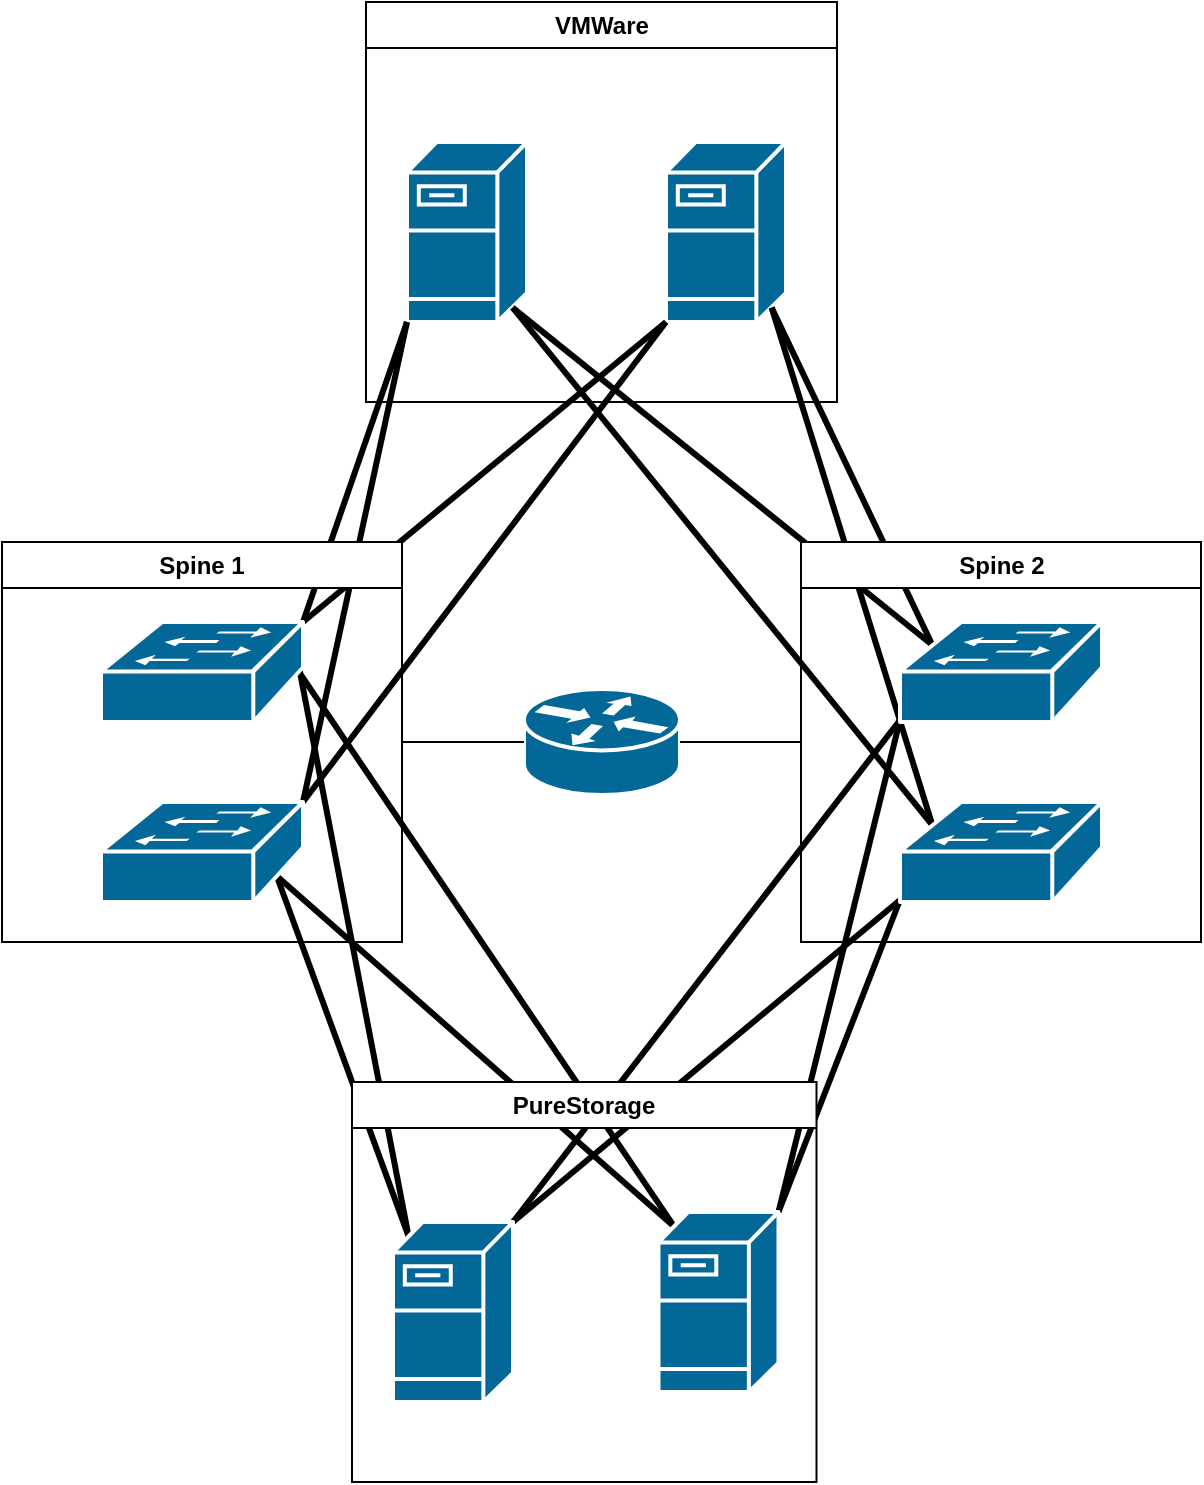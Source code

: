 <mxfile version="28.2.8">
  <diagram name="Page-1" id="U8UdaOBlHTp5kfd4XlJM">
    <mxGraphModel dx="1412" dy="1837" grid="1" gridSize="10" guides="1" tooltips="1" connect="1" arrows="1" fold="1" page="1" pageScale="1" pageWidth="850" pageHeight="1100" math="0" shadow="0">
      <root>
        <mxCell id="0" />
        <mxCell id="1" parent="0" />
        <mxCell id="mqZvGSjv_Yte_UEaYPyt-8" value="" style="shape=mxgraph.cisco.routers.router;sketch=0;html=1;pointerEvents=1;dashed=0;fillColor=#036897;strokeColor=#ffffff;strokeWidth=2;verticalLabelPosition=bottom;verticalAlign=top;align=center;outlineConnect=0;" vertex="1" parent="1">
          <mxGeometry x="386" y="203.5" width="78" height="53" as="geometry" />
        </mxCell>
        <mxCell id="mqZvGSjv_Yte_UEaYPyt-9" value="" style="endArrow=none;html=1;rounded=0;entryX=1;entryY=0.5;entryDx=0;entryDy=0;exitX=0;exitY=0.5;exitDx=0;exitDy=0;exitPerimeter=0;" edge="1" parent="1" source="mqZvGSjv_Yte_UEaYPyt-8" target="mqZvGSjv_Yte_UEaYPyt-3">
          <mxGeometry width="50" height="50" relative="1" as="geometry">
            <mxPoint x="430" y="368.5" as="sourcePoint" />
            <mxPoint x="430" y="200.5" as="targetPoint" />
          </mxGeometry>
        </mxCell>
        <mxCell id="mqZvGSjv_Yte_UEaYPyt-10" value="" style="endArrow=none;html=1;rounded=0;entryX=0;entryY=0.5;entryDx=0;entryDy=0;exitX=1;exitY=0.5;exitDx=0;exitDy=0;exitPerimeter=0;" edge="1" parent="1" source="mqZvGSjv_Yte_UEaYPyt-8" target="mqZvGSjv_Yte_UEaYPyt-6">
          <mxGeometry width="50" height="50" relative="1" as="geometry">
            <mxPoint x="430" y="368.5" as="sourcePoint" />
            <mxPoint x="430" y="200.5" as="targetPoint" />
          </mxGeometry>
        </mxCell>
        <mxCell id="mqZvGSjv_Yte_UEaYPyt-13" value="VMWare" style="swimlane;whiteSpace=wrap;html=1;" vertex="1" parent="1">
          <mxGeometry x="307" y="-140" width="235.5" height="200" as="geometry" />
        </mxCell>
        <mxCell id="mqZvGSjv_Yte_UEaYPyt-11" value="" style="shape=mxgraph.cisco.servers.fileserver;sketch=0;html=1;pointerEvents=1;dashed=0;fillColor=#036897;strokeColor=#ffffff;strokeWidth=2;verticalLabelPosition=bottom;verticalAlign=top;align=center;outlineConnect=0;" vertex="1" parent="mqZvGSjv_Yte_UEaYPyt-13">
          <mxGeometry x="20.5" y="70" width="60" height="90" as="geometry" />
        </mxCell>
        <mxCell id="mqZvGSjv_Yte_UEaYPyt-12" value="" style="shape=mxgraph.cisco.servers.fileserver;sketch=0;html=1;pointerEvents=1;dashed=0;fillColor=#036897;strokeColor=#ffffff;strokeWidth=2;verticalLabelPosition=bottom;verticalAlign=top;align=center;outlineConnect=0;" vertex="1" parent="mqZvGSjv_Yte_UEaYPyt-13">
          <mxGeometry x="150" y="70" width="60" height="90" as="geometry" />
        </mxCell>
        <mxCell id="mqZvGSjv_Yte_UEaYPyt-17" value="" style="endArrow=none;html=1;rounded=0;exitX=0.13;exitY=0.08;exitDx=0;exitDy=0;exitPerimeter=0;strokeWidth=3;strokeColor=light-dark(#000000,#FF99CC);" edge="1" parent="1" source="mqZvGSjv_Yte_UEaYPyt-15">
          <mxGeometry width="50" height="50" relative="1" as="geometry">
            <mxPoint x="400" y="410" as="sourcePoint" />
            <mxPoint x="273" y="190" as="targetPoint" />
          </mxGeometry>
        </mxCell>
        <mxCell id="mqZvGSjv_Yte_UEaYPyt-18" value="" style="endArrow=none;html=1;rounded=0;entryX=0.87;entryY=0.74;entryDx=0;entryDy=0;entryPerimeter=0;exitX=0.13;exitY=0.08;exitDx=0;exitDy=0;exitPerimeter=0;strokeWidth=3;strokeColor=light-dark(#000000,#FF99CC);" edge="1" parent="1" source="mqZvGSjv_Yte_UEaYPyt-15" target="mqZvGSjv_Yte_UEaYPyt-2">
          <mxGeometry width="50" height="50" relative="1" as="geometry">
            <mxPoint x="430" y="468.5" as="sourcePoint" />
            <mxPoint x="430" y="300.5" as="targetPoint" />
          </mxGeometry>
        </mxCell>
        <mxCell id="mqZvGSjv_Yte_UEaYPyt-19" value="" style="endArrow=none;html=1;rounded=0;exitX=0.13;exitY=0.08;exitDx=0;exitDy=0;exitPerimeter=0;entryX=0.87;entryY=0.74;entryDx=0;entryDy=0;entryPerimeter=0;strokeWidth=3;strokeColor=light-dark(#000000,#FF99CC);" edge="1" parent="1" source="mqZvGSjv_Yte_UEaYPyt-16" target="mqZvGSjv_Yte_UEaYPyt-2">
          <mxGeometry width="50" height="50" relative="1" as="geometry">
            <mxPoint x="430" y="468.5" as="sourcePoint" />
            <mxPoint x="430" y="300.5" as="targetPoint" />
          </mxGeometry>
        </mxCell>
        <mxCell id="mqZvGSjv_Yte_UEaYPyt-20" value="" style="endArrow=none;html=1;rounded=0;entryX=0.98;entryY=0.5;entryDx=0;entryDy=0;entryPerimeter=0;exitX=0.13;exitY=0.08;exitDx=0;exitDy=0;exitPerimeter=0;strokeWidth=3;strokeColor=light-dark(#000000,#FF99CC);" edge="1" parent="1" source="mqZvGSjv_Yte_UEaYPyt-16" target="mqZvGSjv_Yte_UEaYPyt-1">
          <mxGeometry width="50" height="50" relative="1" as="geometry">
            <mxPoint x="430" y="468.5" as="sourcePoint" />
            <mxPoint x="430" y="300.5" as="targetPoint" />
          </mxGeometry>
        </mxCell>
        <mxCell id="mqZvGSjv_Yte_UEaYPyt-21" value="" style="endArrow=none;html=1;rounded=0;entryX=0;entryY=0.98;entryDx=0;entryDy=0;entryPerimeter=0;exitX=1;exitY=0;exitDx=0;exitDy=0;exitPerimeter=0;strokeColor=light-dark(#000000,#FF99CC);strokeWidth=3;" edge="1" parent="1" source="mqZvGSjv_Yte_UEaYPyt-15" target="mqZvGSjv_Yte_UEaYPyt-5">
          <mxGeometry width="50" height="50" relative="1" as="geometry">
            <mxPoint x="430" y="468.5" as="sourcePoint" />
            <mxPoint x="430" y="300.5" as="targetPoint" />
          </mxGeometry>
        </mxCell>
        <mxCell id="mqZvGSjv_Yte_UEaYPyt-22" value="" style="endArrow=none;html=1;rounded=0;entryX=0;entryY=0.98;entryDx=0;entryDy=0;entryPerimeter=0;exitX=1;exitY=0;exitDx=0;exitDy=0;exitPerimeter=0;strokeWidth=3;strokeColor=light-dark(#000000,#FF99CC);" edge="1" parent="1" source="mqZvGSjv_Yte_UEaYPyt-15" target="mqZvGSjv_Yte_UEaYPyt-4">
          <mxGeometry width="50" height="50" relative="1" as="geometry">
            <mxPoint x="430" y="468.5" as="sourcePoint" />
            <mxPoint x="430" y="300.5" as="targetPoint" />
          </mxGeometry>
        </mxCell>
        <mxCell id="mqZvGSjv_Yte_UEaYPyt-23" value="" style="endArrow=none;html=1;rounded=0;entryX=0;entryY=0.98;entryDx=0;entryDy=0;entryPerimeter=0;exitX=1;exitY=0;exitDx=0;exitDy=0;exitPerimeter=0;strokeColor=light-dark(#000000,#FF99CC);strokeWidth=3;" edge="1" parent="1" source="mqZvGSjv_Yte_UEaYPyt-16" target="mqZvGSjv_Yte_UEaYPyt-4">
          <mxGeometry width="50" height="50" relative="1" as="geometry">
            <mxPoint x="430" y="468.5" as="sourcePoint" />
            <mxPoint x="430" y="300.5" as="targetPoint" />
          </mxGeometry>
        </mxCell>
        <mxCell id="mqZvGSjv_Yte_UEaYPyt-24" value="" style="endArrow=none;html=1;rounded=0;entryX=0;entryY=0.98;entryDx=0;entryDy=0;entryPerimeter=0;exitX=1;exitY=0;exitDx=0;exitDy=0;exitPerimeter=0;strokeWidth=3;strokeColor=light-dark(#000000,#FF99CC);" edge="1" parent="1" source="mqZvGSjv_Yte_UEaYPyt-16" target="mqZvGSjv_Yte_UEaYPyt-5">
          <mxGeometry width="50" height="50" relative="1" as="geometry">
            <mxPoint x="430" y="468.5" as="sourcePoint" />
            <mxPoint x="430" y="300.5" as="targetPoint" />
          </mxGeometry>
        </mxCell>
        <mxCell id="mqZvGSjv_Yte_UEaYPyt-14" value="PureStorage" style="swimlane;whiteSpace=wrap;html=1;" vertex="1" parent="1">
          <mxGeometry x="300" y="400" width="232.25" height="200" as="geometry" />
        </mxCell>
        <mxCell id="mqZvGSjv_Yte_UEaYPyt-15" value="" style="shape=mxgraph.cisco.servers.fileserver;sketch=0;html=1;pointerEvents=1;dashed=0;fillColor=#036897;strokeColor=#ffffff;strokeWidth=2;verticalLabelPosition=bottom;verticalAlign=top;align=center;outlineConnect=0;" vertex="1" parent="mqZvGSjv_Yte_UEaYPyt-14">
          <mxGeometry x="20.5" y="70" width="60" height="90" as="geometry" />
        </mxCell>
        <mxCell id="mqZvGSjv_Yte_UEaYPyt-16" value="" style="shape=mxgraph.cisco.servers.fileserver;sketch=0;html=1;pointerEvents=1;dashed=0;fillColor=#036897;strokeColor=#ffffff;strokeWidth=2;verticalLabelPosition=bottom;verticalAlign=top;align=center;outlineConnect=0;" vertex="1" parent="mqZvGSjv_Yte_UEaYPyt-14">
          <mxGeometry x="153.25" y="65" width="60" height="90" as="geometry" />
        </mxCell>
        <mxCell id="mqZvGSjv_Yte_UEaYPyt-25" value="" style="endArrow=none;html=1;rounded=0;entryX=0;entryY=1;entryDx=0;entryDy=0;entryPerimeter=0;exitX=1;exitY=0;exitDx=0;exitDy=0;exitPerimeter=0;strokeWidth=3;strokeColor=light-dark(#000000,#99FF99);" edge="1" parent="1" source="mqZvGSjv_Yte_UEaYPyt-1" target="mqZvGSjv_Yte_UEaYPyt-11">
          <mxGeometry width="50" height="50" relative="1" as="geometry">
            <mxPoint x="430" y="268.5" as="sourcePoint" />
            <mxPoint x="430" y="100.5" as="targetPoint" />
          </mxGeometry>
        </mxCell>
        <mxCell id="mqZvGSjv_Yte_UEaYPyt-26" value="" style="endArrow=none;html=1;rounded=0;entryX=0.88;entryY=0.92;entryDx=0;entryDy=0;entryPerimeter=0;exitX=0.16;exitY=0.23;exitDx=0;exitDy=0;exitPerimeter=0;strokeColor=light-dark(#000000,#99FF99);strokeWidth=3;" edge="1" parent="1" source="mqZvGSjv_Yte_UEaYPyt-4" target="mqZvGSjv_Yte_UEaYPyt-11">
          <mxGeometry width="50" height="50" relative="1" as="geometry">
            <mxPoint x="430" y="268.5" as="sourcePoint" />
            <mxPoint x="430" y="100.5" as="targetPoint" />
          </mxGeometry>
        </mxCell>
        <mxCell id="mqZvGSjv_Yte_UEaYPyt-27" value="" style="endArrow=none;html=1;rounded=0;entryX=0.88;entryY=0.92;entryDx=0;entryDy=0;entryPerimeter=0;exitX=0.16;exitY=0.23;exitDx=0;exitDy=0;exitPerimeter=0;strokeColor=light-dark(#000000,#99FF99);strokeWidth=3;" edge="1" parent="1" source="mqZvGSjv_Yte_UEaYPyt-4" target="mqZvGSjv_Yte_UEaYPyt-12">
          <mxGeometry width="50" height="50" relative="1" as="geometry">
            <mxPoint x="580" y="70" as="sourcePoint" />
            <mxPoint x="430" y="100.5" as="targetPoint" />
          </mxGeometry>
        </mxCell>
        <mxCell id="mqZvGSjv_Yte_UEaYPyt-28" value="" style="endArrow=none;html=1;rounded=0;entryX=0.88;entryY=0.92;entryDx=0;entryDy=0;entryPerimeter=0;exitX=0.16;exitY=0.23;exitDx=0;exitDy=0;exitPerimeter=0;strokeColor=light-dark(#000000,#99FF99);strokeWidth=3;" edge="1" parent="1" source="mqZvGSjv_Yte_UEaYPyt-5" target="mqZvGSjv_Yte_UEaYPyt-11">
          <mxGeometry width="50" height="50" relative="1" as="geometry">
            <mxPoint x="430" y="268.5" as="sourcePoint" />
            <mxPoint x="430" y="100.5" as="targetPoint" />
          </mxGeometry>
        </mxCell>
        <mxCell id="mqZvGSjv_Yte_UEaYPyt-29" value="" style="endArrow=none;html=1;rounded=0;entryX=0.88;entryY=0.92;entryDx=0;entryDy=0;entryPerimeter=0;exitX=0.16;exitY=0.23;exitDx=0;exitDy=0;exitPerimeter=0;strokeColor=light-dark(#000000,#99FF99);strokeWidth=3;" edge="1" parent="1" source="mqZvGSjv_Yte_UEaYPyt-5" target="mqZvGSjv_Yte_UEaYPyt-12">
          <mxGeometry width="50" height="50" relative="1" as="geometry">
            <mxPoint x="430" y="268.5" as="sourcePoint" />
            <mxPoint x="430" y="100.5" as="targetPoint" />
          </mxGeometry>
        </mxCell>
        <mxCell id="mqZvGSjv_Yte_UEaYPyt-30" value="" style="endArrow=none;html=1;rounded=0;entryX=0;entryY=1;entryDx=0;entryDy=0;entryPerimeter=0;exitX=1;exitY=0;exitDx=0;exitDy=0;exitPerimeter=0;strokeWidth=3;strokeColor=light-dark(#000000,#99FF99);" edge="1" parent="1" source="mqZvGSjv_Yte_UEaYPyt-2" target="mqZvGSjv_Yte_UEaYPyt-11">
          <mxGeometry width="50" height="50" relative="1" as="geometry">
            <mxPoint x="400" y="210" as="sourcePoint" />
            <mxPoint x="450" y="160" as="targetPoint" />
          </mxGeometry>
        </mxCell>
        <mxCell id="mqZvGSjv_Yte_UEaYPyt-31" value="" style="endArrow=none;html=1;rounded=0;entryX=0;entryY=1;entryDx=0;entryDy=0;entryPerimeter=0;exitX=1;exitY=0;exitDx=0;exitDy=0;exitPerimeter=0;strokeWidth=3;strokeColor=light-dark(#000000,#99FF99);" edge="1" parent="1" source="mqZvGSjv_Yte_UEaYPyt-1" target="mqZvGSjv_Yte_UEaYPyt-12">
          <mxGeometry width="50" height="50" relative="1" as="geometry">
            <mxPoint x="400" y="210" as="sourcePoint" />
            <mxPoint x="450" y="160" as="targetPoint" />
          </mxGeometry>
        </mxCell>
        <mxCell id="mqZvGSjv_Yte_UEaYPyt-32" value="" style="endArrow=none;html=1;rounded=0;entryX=0;entryY=1;entryDx=0;entryDy=0;entryPerimeter=0;exitX=1;exitY=0;exitDx=0;exitDy=0;exitPerimeter=0;strokeColor=light-dark(#000000,#99FF99);strokeWidth=3;" edge="1" parent="1" source="mqZvGSjv_Yte_UEaYPyt-2" target="mqZvGSjv_Yte_UEaYPyt-12">
          <mxGeometry width="50" height="50" relative="1" as="geometry">
            <mxPoint x="400" y="210" as="sourcePoint" />
            <mxPoint x="450" y="160" as="targetPoint" />
          </mxGeometry>
        </mxCell>
        <mxCell id="mqZvGSjv_Yte_UEaYPyt-33" value="" style="group" vertex="1" connectable="0" parent="1">
          <mxGeometry x="524.5" y="130" width="200" height="200" as="geometry" />
        </mxCell>
        <mxCell id="mqZvGSjv_Yte_UEaYPyt-4" value="" style="shape=mxgraph.cisco.switches.workgroup_switch;sketch=0;html=1;pointerEvents=1;dashed=0;fillColor=#036897;strokeColor=#ffffff;strokeWidth=2;verticalLabelPosition=bottom;verticalAlign=top;align=center;outlineConnect=0;" vertex="1" parent="mqZvGSjv_Yte_UEaYPyt-33">
          <mxGeometry x="49.5" y="40" width="101" height="50" as="geometry" />
        </mxCell>
        <mxCell id="mqZvGSjv_Yte_UEaYPyt-5" value="" style="shape=mxgraph.cisco.switches.workgroup_switch;sketch=0;html=1;pointerEvents=1;dashed=0;fillColor=#036897;strokeColor=#ffffff;strokeWidth=2;verticalLabelPosition=bottom;verticalAlign=top;align=center;outlineConnect=0;" vertex="1" parent="mqZvGSjv_Yte_UEaYPyt-33">
          <mxGeometry x="49.5" y="130" width="101" height="50" as="geometry" />
        </mxCell>
        <mxCell id="mqZvGSjv_Yte_UEaYPyt-6" value="Spine 2" style="swimlane;whiteSpace=wrap;html=1;" vertex="1" parent="mqZvGSjv_Yte_UEaYPyt-33">
          <mxGeometry width="200" height="200" as="geometry" />
        </mxCell>
        <mxCell id="mqZvGSjv_Yte_UEaYPyt-34" value="" style="group" vertex="1" connectable="0" parent="1">
          <mxGeometry x="125" y="130" width="200" height="200" as="geometry" />
        </mxCell>
        <mxCell id="mqZvGSjv_Yte_UEaYPyt-1" value="" style="shape=mxgraph.cisco.switches.workgroup_switch;sketch=0;html=1;pointerEvents=1;dashed=0;fillColor=#036897;strokeColor=#ffffff;strokeWidth=2;verticalLabelPosition=bottom;verticalAlign=top;align=center;outlineConnect=0;" vertex="1" parent="mqZvGSjv_Yte_UEaYPyt-34">
          <mxGeometry x="49.5" y="40" width="101" height="50" as="geometry" />
        </mxCell>
        <mxCell id="mqZvGSjv_Yte_UEaYPyt-2" value="" style="shape=mxgraph.cisco.switches.workgroup_switch;sketch=0;html=1;pointerEvents=1;dashed=0;fillColor=#036897;strokeColor=#ffffff;strokeWidth=2;verticalLabelPosition=bottom;verticalAlign=top;align=center;outlineConnect=0;" vertex="1" parent="mqZvGSjv_Yte_UEaYPyt-34">
          <mxGeometry x="49.5" y="130" width="101" height="50" as="geometry" />
        </mxCell>
        <mxCell id="mqZvGSjv_Yte_UEaYPyt-3" value="Spine 1" style="swimlane;whiteSpace=wrap;html=1;" vertex="1" parent="mqZvGSjv_Yte_UEaYPyt-34">
          <mxGeometry width="200" height="200" as="geometry" />
        </mxCell>
      </root>
    </mxGraphModel>
  </diagram>
</mxfile>
